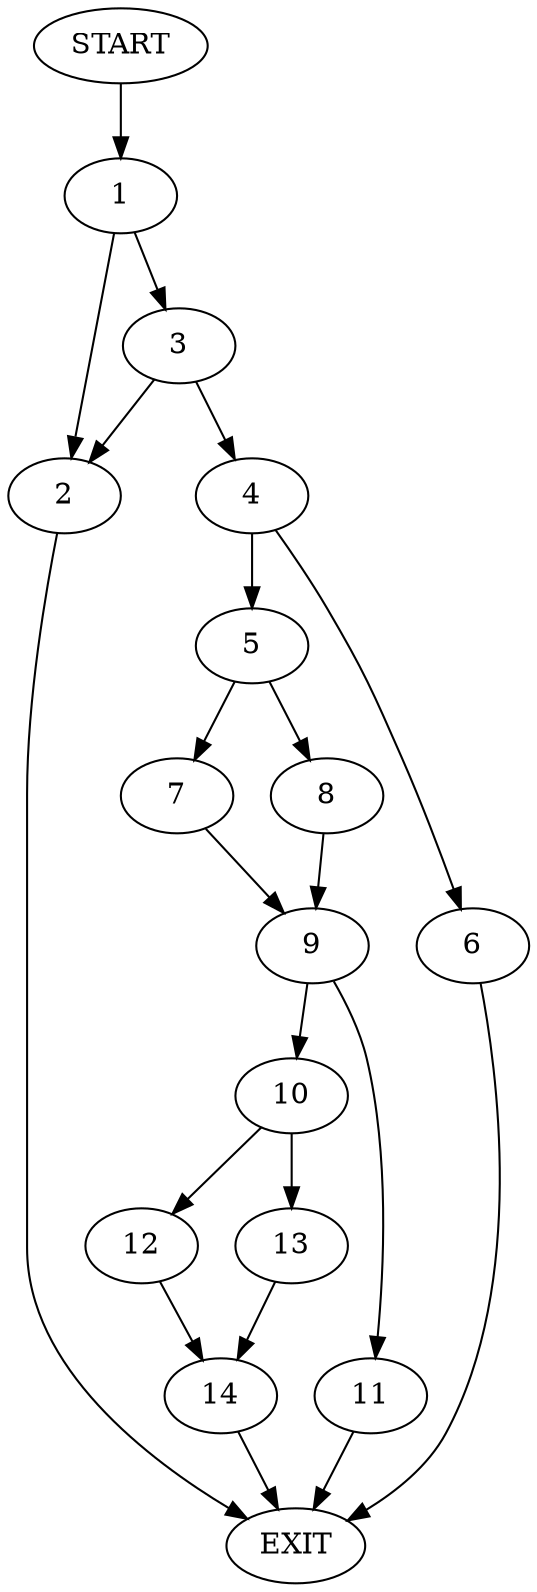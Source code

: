 digraph {
0 [label="START"]
15 [label="EXIT"]
0 -> 1
1 -> 2
1 -> 3
2 -> 15
3 -> 4
3 -> 2
4 -> 5
4 -> 6
5 -> 7
5 -> 8
6 -> 15
8 -> 9
7 -> 9
9 -> 10
9 -> 11
10 -> 12
10 -> 13
11 -> 15
13 -> 14
12 -> 14
14 -> 15
}

